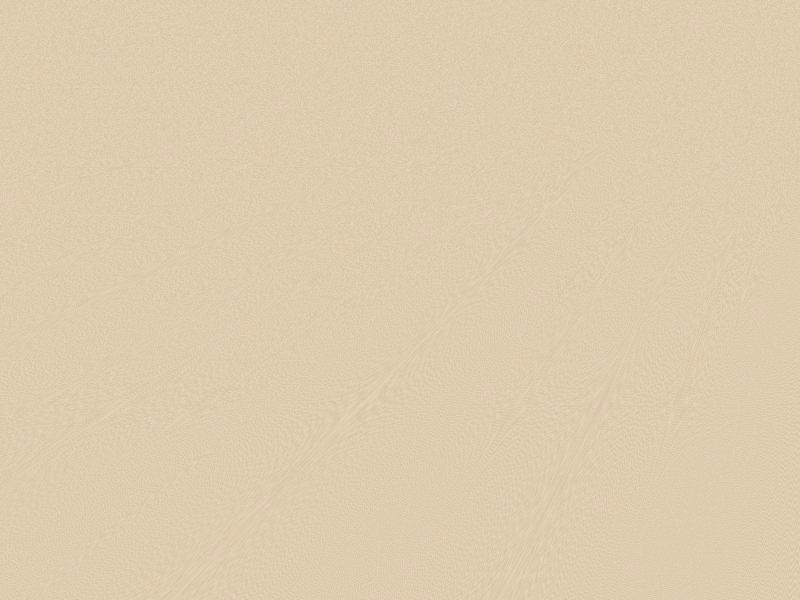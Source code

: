 
 // The standard collection of textures

#include "textures.inc"
#include "woods.inc"

#declare light_wood = pigment { P_WoodGrain7A color_map { M_Wood7A } }
#declare  dark_wood = pigment { P_WoodGrain14A color_map { M_Wood14A } }
#declare board_length = 1.5*2;
#declare board_width = 0.25*2; 
#declare board_offset = 0.8*2;

#declare T_woodenfloor1 = texture{ Tan_Wood     
               normal { wood 0.5 scale 0.3 turbulence 0.1}
                finish { phong 1 } 
                rotate<60,0,45> scale 0.1
                  
              normal { pigment_pattern{
                            average pigment_map{[1, gradient z sine_wave]
                                                [1, gradient y scallop_wave]
                                                [3, bumps  ]}
                                         translate 0.02 scale 0.5}
                                         2 
                         rotate< 0,0,0> scale 0.15 }
               
              }  


#declare T_woodenfloor2= texture{ pigment { gradient y
                pigment_map { [ 0.0 light_wood ]
                              [ 1.0 dark_wood ] }
                warp { repeat board_length *z offset 0.28*y }
                warp { repeat board_width*x offset board_offset } }
      normal {	quilted 0.25 
                control0 0.0
                control1 0.66
                bump_size 0.25
                scale <board_width,1,board_length>
                warp { repeat board_length *z  }
                warp { repeat board_width*x offset board_length*1.5*z } }
      finish { phong 1 }  }
      
      
#declare T_woodenfloor= texture{ T_Wood3  scale 0.1
      normal {	quilted 0.25 
                control0 0.0
                control1 0.66
                bump_size 0.6
                scale <board_width,1,board_length>
                warp { repeat board_length *z  }
                warp { repeat board_width*x offset board_length*1.5*z } }
      finish { phong 1 }  }                        


#declare T_woodenfloor3= texture{ T_Wood3     
                finish { diffuse 1.2 phong 1 } 
                rotate<0,0,0> scale 0.5 translate<0,0,0>
              } // end of texture 


//POINT DE VUE
camera {
        location <5,6,-6>
        look_at <1,1,1>
        } 
        
plane { <0,1,0>, 0
        texture{ T_woodenfloor
               } 
      }
      
           
//LUMIERES      
light_source {
              <0,1000,-100>
              color rgb<1,1,1>
              }
 
        
